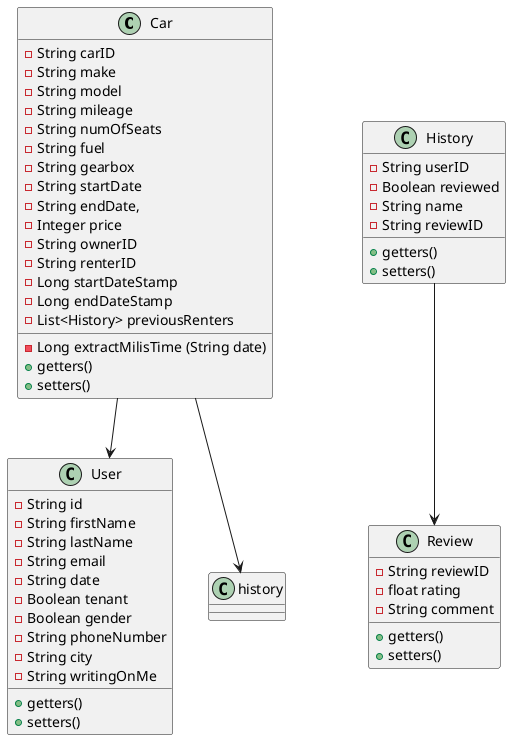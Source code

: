@startuml
'https://plantuml.com/class-diagram

Car --> User
Car --> history

History --> Review

class User {
- String id
- String firstName
- String lastName
- String email
- String date
- Boolean tenant
- Boolean gender
- String phoneNumber
- String city
- String writingOnMe
+ getters()
+ setters()
}

class History{
- String userID
- Boolean reviewed
- String name
- String reviewID
+ getters()
+ setters()
}

class Review {
- String reviewID
- float rating
- String comment
+ getters()
+ setters()
}

class Car{
- String carID
- String make
- String model
- String mileage
- String numOfSeats
- String fuel
- String gearbox
- String startDate
- String endDate,
- Integer price
- String ownerID
- String renterID
- Long startDateStamp
- Long endDateStamp
- List<History> previousRenters
- Long extractMilisTime (String date)
+ getters()
+ setters()
}

@enduml